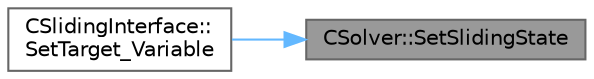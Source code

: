 digraph "CSolver::SetSlidingState"
{
 // LATEX_PDF_SIZE
  bgcolor="transparent";
  edge [fontname=Helvetica,fontsize=10,labelfontname=Helvetica,labelfontsize=10];
  node [fontname=Helvetica,fontsize=10,shape=box,height=0.2,width=0.4];
  rankdir="RL";
  Node1 [id="Node000001",label="CSolver::SetSlidingState",height=0.2,width=0.4,color="gray40", fillcolor="grey60", style="filled", fontcolor="black",tooltip="Set the outer state for fluid interface nodes."];
  Node1 -> Node2 [id="edge1_Node000001_Node000002",dir="back",color="steelblue1",style="solid",tooltip=" "];
  Node2 [id="Node000002",label="CSlidingInterface::\lSetTarget_Variable",height=0.2,width=0.4,color="grey40", fillcolor="white", style="filled",URL="$classCSlidingInterface.html#a6a697a12145624ddef41858628e59dfb",tooltip="Set the variable that has been received from the target mesh into the target mesh."];
}
